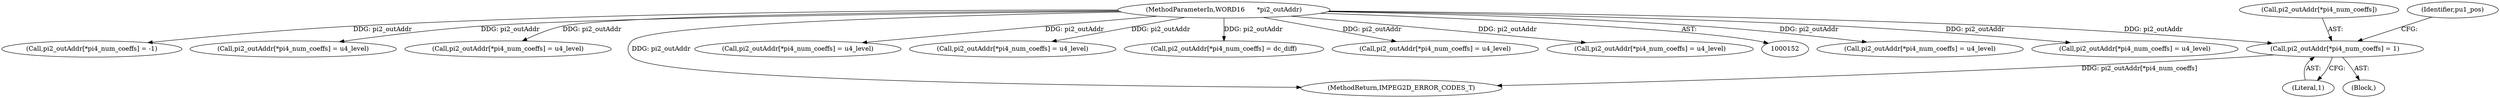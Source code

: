 digraph "0_Android_8b4ed5a23175b7ffa56eea4678db7287f825e985@array" {
"1000356" [label="(Call,pi2_outAddr[*pi4_num_coeffs] = 1)"];
"1000154" [label="(MethodParameterIn,WORD16      *pi2_outAddr)"];
"1000154" [label="(MethodParameterIn,WORD16      *pi2_outAddr)"];
"1000636" [label="(Call,pi2_outAddr[*pi4_num_coeffs] = u4_level)"];
"1000794" [label="(Call,pi2_outAddr[*pi4_num_coeffs] = u4_level)"];
"1000361" [label="(Literal,1)"];
"1000347" [label="(Call,pi2_outAddr[*pi4_num_coeffs] = -1)"];
"1000706" [label="(Call,pi2_outAddr[*pi4_num_coeffs] = u4_level)"];
"1000577" [label="(Call,pi2_outAddr[*pi4_num_coeffs] = u4_level)"];
"1001064" [label="(MethodReturn,IMPEG2D_ERROR_CODES_T)"];
"1001020" [label="(Call,pi2_outAddr[*pi4_num_coeffs] = u4_level)"];
"1000891" [label="(Call,pi2_outAddr[*pi4_num_coeffs] = u4_level)"];
"1000357" [label="(Call,pi2_outAddr[*pi4_num_coeffs])"];
"1000356" [label="(Call,pi2_outAddr[*pi4_num_coeffs] = 1)"];
"1000355" [label="(Block,)"];
"1000303" [label="(Call,pi2_outAddr[*pi4_num_coeffs] = dc_diff)"];
"1000364" [label="(Identifier,pu1_pos)"];
"1000467" [label="(Call,pi2_outAddr[*pi4_num_coeffs] = u4_level)"];
"1000950" [label="(Call,pi2_outAddr[*pi4_num_coeffs] = u4_level)"];
"1000356" -> "1000355"  [label="AST: "];
"1000356" -> "1000361"  [label="CFG: "];
"1000357" -> "1000356"  [label="AST: "];
"1000361" -> "1000356"  [label="AST: "];
"1000364" -> "1000356"  [label="CFG: "];
"1000356" -> "1001064"  [label="DDG: pi2_outAddr[*pi4_num_coeffs]"];
"1000154" -> "1000356"  [label="DDG: pi2_outAddr"];
"1000154" -> "1000152"  [label="AST: "];
"1000154" -> "1001064"  [label="DDG: pi2_outAddr"];
"1000154" -> "1000303"  [label="DDG: pi2_outAddr"];
"1000154" -> "1000347"  [label="DDG: pi2_outAddr"];
"1000154" -> "1000467"  [label="DDG: pi2_outAddr"];
"1000154" -> "1000577"  [label="DDG: pi2_outAddr"];
"1000154" -> "1000636"  [label="DDG: pi2_outAddr"];
"1000154" -> "1000706"  [label="DDG: pi2_outAddr"];
"1000154" -> "1000794"  [label="DDG: pi2_outAddr"];
"1000154" -> "1000891"  [label="DDG: pi2_outAddr"];
"1000154" -> "1000950"  [label="DDG: pi2_outAddr"];
"1000154" -> "1001020"  [label="DDG: pi2_outAddr"];
}
